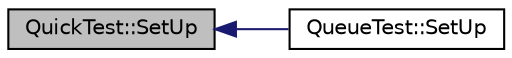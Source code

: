 digraph "QuickTest::SetUp"
{
  edge [fontname="Helvetica",fontsize="10",labelfontname="Helvetica",labelfontsize="10"];
  node [fontname="Helvetica",fontsize="10",shape=record];
  rankdir="LR";
  Node1 [label="QuickTest::SetUp",height=0.2,width=0.4,color="black", fillcolor="grey75", style="filled", fontcolor="black"];
  Node1 -> Node2 [dir="back",color="midnightblue",fontsize="10",style="solid",fontname="Helvetica"];
  Node2 [label="QueueTest::SetUp",height=0.2,width=0.4,color="black", fillcolor="white", style="filled",URL="$dd/d38/class_queue_test.html#a91e69958f086239a523864d6b94ab174"];
}
